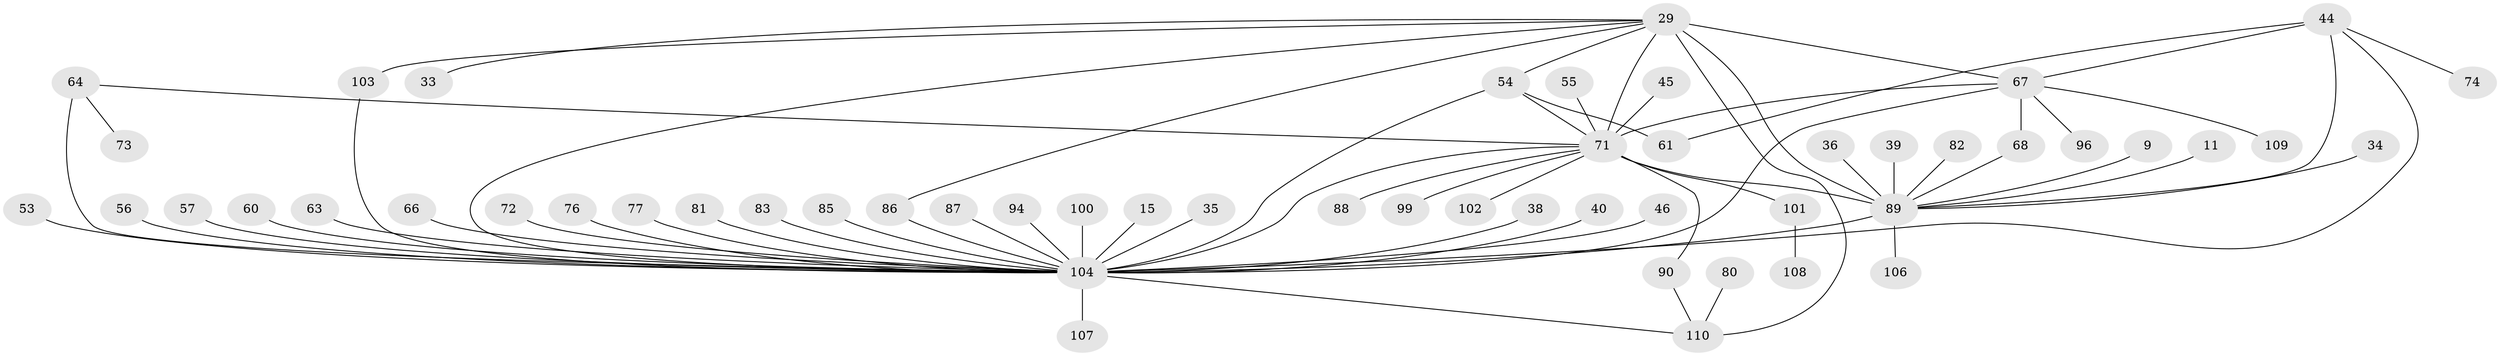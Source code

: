 // original degree distribution, {18: 0.01818181818181818, 6: 0.00909090909090909, 2: 0.2636363636363636, 12: 0.02727272727272727, 17: 0.00909090909090909, 11: 0.00909090909090909, 1: 0.41818181818181815, 9: 0.01818181818181818, 10: 0.00909090909090909, 14: 0.00909090909090909, 3: 0.08181818181818182, 7: 0.01818181818181818, 5: 0.045454545454545456, 4: 0.05454545454545454, 8: 0.00909090909090909}
// Generated by graph-tools (version 1.1) at 2025/47/03/09/25 04:47:01]
// undirected, 55 vertices, 70 edges
graph export_dot {
graph [start="1"]
  node [color=gray90,style=filled];
  9;
  11;
  15;
  29 [super="+16"];
  33;
  34;
  35;
  36;
  38;
  39 [super="+24"];
  40;
  44 [super="+41"];
  45;
  46;
  53 [super="+22"];
  54 [super="+48+20+31"];
  55 [super="+23"];
  56 [super="+52"];
  57;
  60;
  61;
  63;
  64 [super="+58"];
  66 [super="+30"];
  67 [super="+50"];
  68;
  71 [super="+18"];
  72;
  73;
  74;
  76 [super="+75"];
  77;
  80;
  81;
  82;
  83;
  85;
  86 [super="+47+79"];
  87 [super="+3"];
  88;
  89 [super="+49+84+62+28"];
  90;
  94;
  96;
  99;
  100 [super="+70"];
  101 [super="+97"];
  102;
  103 [super="+69+92"];
  104 [super="+65+93+27+17+91+10"];
  106;
  107;
  108;
  109;
  110 [super="+105+98"];
  9 -- 89;
  11 -- 89;
  15 -- 104;
  29 -- 89 [weight=5];
  29 -- 33;
  29 -- 67 [weight=2];
  29 -- 103 [weight=2];
  29 -- 71 [weight=4];
  29 -- 110 [weight=4];
  29 -- 54 [weight=2];
  29 -- 86;
  29 -- 104;
  34 -- 89;
  35 -- 104;
  36 -- 89;
  38 -- 104;
  39 -- 89;
  40 -- 104;
  44 -- 74;
  44 -- 61;
  44 -- 104 [weight=3];
  44 -- 67 [weight=3];
  44 -- 89 [weight=3];
  45 -- 71 [weight=2];
  46 -- 104;
  53 -- 104;
  54 -- 61;
  54 -- 104 [weight=2];
  54 -- 71 [weight=2];
  55 -- 71 [weight=2];
  56 -- 104;
  57 -- 104;
  60 -- 104;
  63 -- 104;
  64 -- 73;
  64 -- 104 [weight=3];
  64 -- 71;
  66 -- 104 [weight=2];
  67 -- 104 [weight=2];
  67 -- 96;
  67 -- 68;
  67 -- 71;
  67 -- 109;
  68 -- 89;
  71 -- 99;
  71 -- 101 [weight=3];
  71 -- 102;
  71 -- 88;
  71 -- 90;
  71 -- 104 [weight=2];
  71 -- 89 [weight=6];
  72 -- 104;
  76 -- 104;
  77 -- 104;
  80 -- 110;
  81 -- 104;
  82 -- 89;
  83 -- 104;
  85 -- 104;
  86 -- 104 [weight=2];
  87 -- 104;
  89 -- 104 [weight=5];
  89 -- 106;
  90 -- 110;
  94 -- 104;
  100 -- 104;
  101 -- 108;
  103 -- 104 [weight=2];
  104 -- 110 [weight=4];
  104 -- 107;
}
